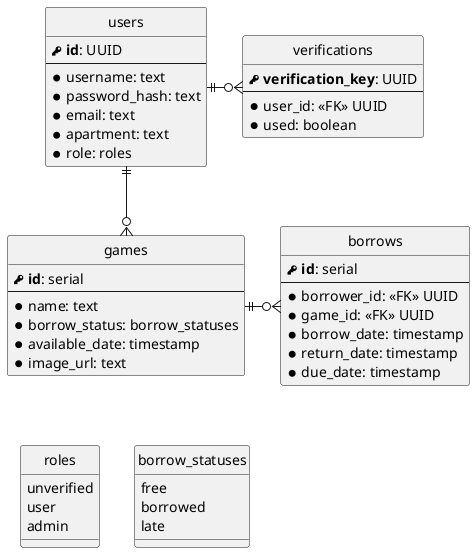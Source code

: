 @startuml Database

hide circle
skinparam linetype ortho

!define primary_key(x) <b><&key> x</b>
!define column(x) <&media-record> x

entity "users" as users {
  primary_key( id ): UUID
  --
  column( username ): text
  column( password_hash ): text
  column( email ): text
  column( apartment ): text
  column( role ): roles
}

entity "games" as games {
  primary_key( id ): serial
  --
  column( name ): text
  column( borrow_status ): borrow_statuses
  column( available_date ): timestamp
  column( image_url ): text
}

entity "borrows" as borrows {
  primary_key( id ): serial
  --
  column( borrower_id ): <<FK>> UUID
  column( game_id ): <<FK>> UUID
  column( borrow_date ): timestamp
  column( return_date ): timestamp
  column( due_date ): timestamp
}

entity "verifications" as verifications {
  primary_key( verification_key ): UUID
  --
  column( user_id ): <<FK>> UUID
  column( used ): boolean
}

enum "roles" as roles {
  unverified
  user
  admin
}

enum "borrow_statuses" as borrow_statuses {
  free
  borrowed
  late
}

users ||--o{ games
users ||-o{ verifications
games ||-o{ borrows

games -[hidden]-> roles
games -[hidden]-> borrow_statuses

@enduml
